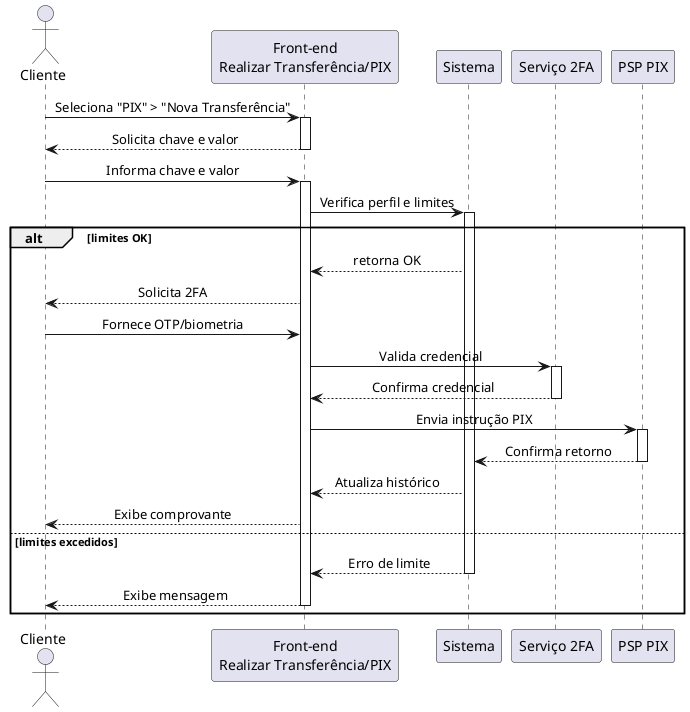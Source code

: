 @startuml PIX
skinparam sequenceMessageAlign center

actor Cliente
participant FE as "Front-end\nRealizar Transferência/PIX"
participant Sistema
participant MFA as "Serviço 2FA"
participant PSP as "PSP PIX"

Cliente -> FE: Seleciona "PIX" > "Nova Transferência" 
activate FE

FE --> Cliente: Solicita chave e valor 
deactivate FE

Cliente -> FE: Informa chave e valor 
activate FE

FE -> Sistema: Verifica perfil e limites  
activate Sistema

alt limites OK
    Sistema --> FE: retorna OK
    FE --> Cliente: Solicita 2FA
    Cliente -> FE: Fornece OTP/biometria
    FE -> MFA: Valida credencial
    activate MFA

    MFA --> FE: Confirma credencial
    deactivate MFA

    FE -> PSP: Envia instrução PIX
    activate PSP

    PSP --> Sistema: Confirma retorno
    deactivate PSP

    Sistema --> FE: Atualiza histórico
    FE --> Cliente: Exibe comprovante
else limites excedidos
    Sistema --> FE: Erro de limite
    deactivate Sistema

    FE --> Cliente: Exibe mensagem
    deactivate FE
end
@enduml